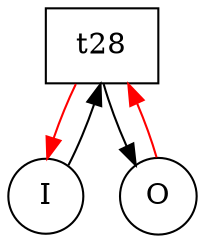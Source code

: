 digraph {
	// LOSS_OR_DAMAGE_MANAGEMENT

	// Elements
	t28 [shape=box];
	c31 [shape=circle][label=I];
	c12 [shape=circle][label=O];

	// Arrows
	c31->t28;
	t28->c12;
	t28->c31[color=red];
	c12->t28[color=red];
}